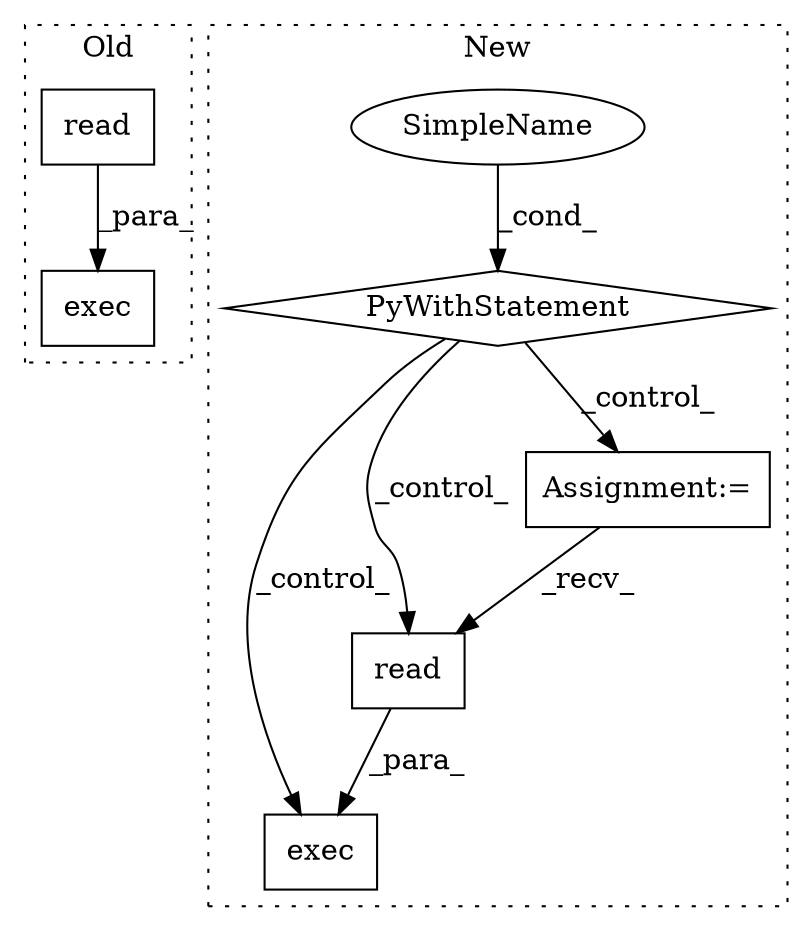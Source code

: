digraph G {
subgraph cluster0 {
1 [label="read" a="32" s="190" l="6" shape="box"];
7 [label="exec" a="32" s="148,196" l="5,1" shape="box"];
label = "Old";
style="dotted";
}
subgraph cluster1 {
2 [label="exec" a="32" s="244,257" l="5,1" shape="box"];
3 [label="read" a="32" s="251" l="6" shape="box"];
4 [label="SimpleName" a="42" s="" l="" shape="ellipse"];
5 [label="PyWithStatement" a="104" s="193,217" l="10,2" shape="diamond"];
6 [label="Assignment:=" a="7" s="235" l="1" shape="box"];
label = "New";
style="dotted";
}
1 -> 7 [label="_para_"];
3 -> 2 [label="_para_"];
4 -> 5 [label="_cond_"];
5 -> 6 [label="_control_"];
5 -> 3 [label="_control_"];
5 -> 2 [label="_control_"];
6 -> 3 [label="_recv_"];
}